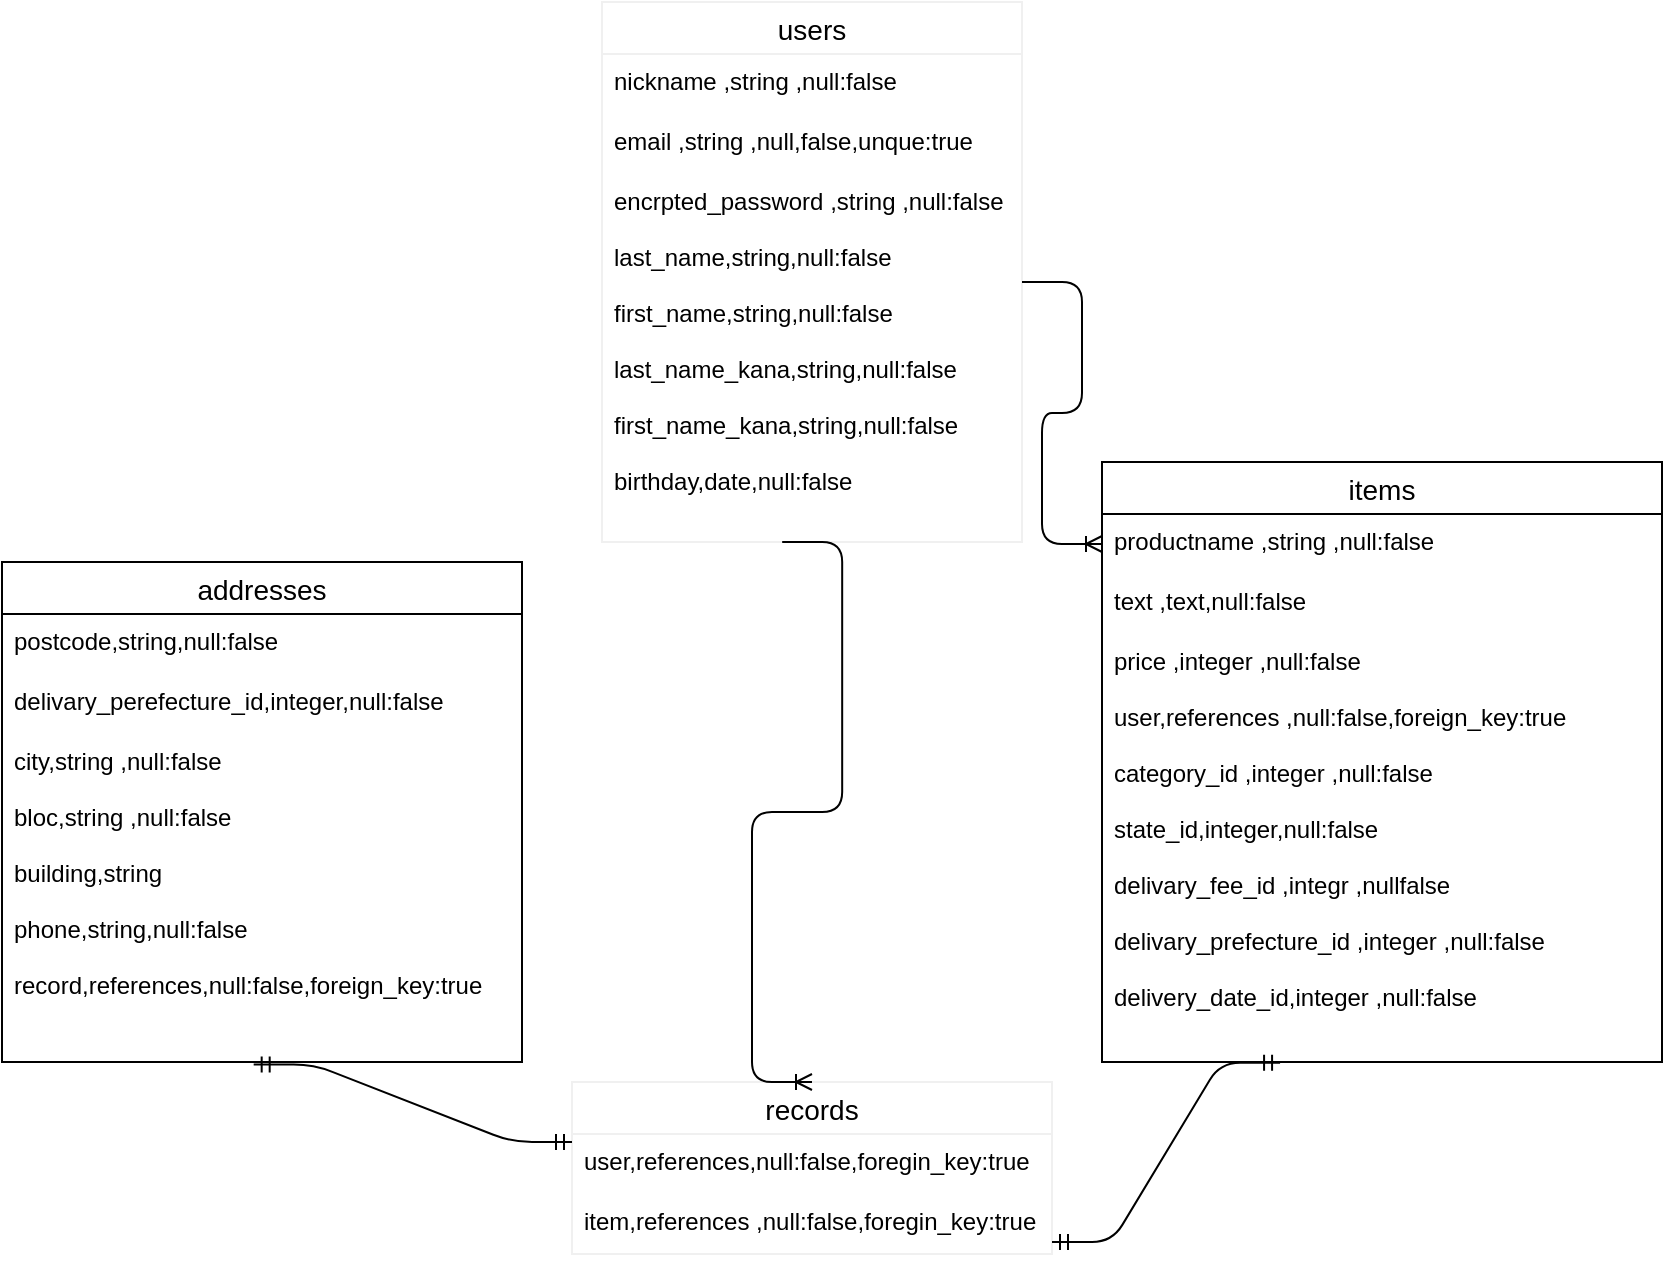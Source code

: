 <mxfile>
    <diagram id="Y5r9peVsJ0q9vcZss0R_" name="ページ1">
        <mxGraphModel dx="348" dy="1718" grid="1" gridSize="10" guides="1" tooltips="1" connect="1" arrows="1" fold="1" page="1" pageScale="1" pageWidth="827" pageHeight="1169" math="0" shadow="0">
            <root>
                <mxCell id="0"/>
                <mxCell id="1" parent="0"/>
                <mxCell id="AvC1nVBK0GeLXNqufEMX-75" value="users" style="swimlane;fontStyle=0;childLayout=stackLayout;horizontal=1;startSize=26;horizontalStack=0;resizeParent=1;resizeParentMax=0;resizeLast=0;collapsible=1;marginBottom=0;align=center;fontSize=14;strokeColor=#f0f0f0;" parent="1" vertex="1">
                    <mxGeometry x="310" y="-990" width="210" height="270" as="geometry"/>
                </mxCell>
                <mxCell id="AvC1nVBK0GeLXNqufEMX-76" value="nickname ,string ,null:false" style="text;strokeColor=none;fillColor=none;spacingLeft=4;spacingRight=4;overflow=hidden;rotatable=0;points=[[0,0.5],[1,0.5]];portConstraint=eastwest;fontSize=12;" parent="AvC1nVBK0GeLXNqufEMX-75" vertex="1">
                    <mxGeometry y="26" width="210" height="30" as="geometry"/>
                </mxCell>
                <mxCell id="AvC1nVBK0GeLXNqufEMX-77" value="email ,string ,null,false,unque:true" style="text;strokeColor=none;fillColor=none;spacingLeft=4;spacingRight=4;overflow=hidden;rotatable=0;points=[[0,0.5],[1,0.5]];portConstraint=eastwest;fontSize=12;" parent="AvC1nVBK0GeLXNqufEMX-75" vertex="1">
                    <mxGeometry y="56" width="210" height="30" as="geometry"/>
                </mxCell>
                <mxCell id="AvC1nVBK0GeLXNqufEMX-78" value="encrpted_password ,string ,null:false&#10;&#10;last_name,string,null:false&#10;&#10;first_name,string,null:false&#10;&#10;last_name_kana,string,null:false&#10;&#10;first_name_kana,string,null:false&#10;&#10;birthday,date,null:false&#10;" style="text;strokeColor=none;fillColor=none;spacingLeft=4;spacingRight=4;overflow=hidden;rotatable=0;points=[[0,0.5],[1,0.5]];portConstraint=eastwest;fontSize=12;" parent="AvC1nVBK0GeLXNqufEMX-75" vertex="1">
                    <mxGeometry y="86" width="210" height="184" as="geometry"/>
                </mxCell>
                <mxCell id="AvC1nVBK0GeLXNqufEMX-81" value="records" style="swimlane;fontStyle=0;childLayout=stackLayout;horizontal=1;startSize=26;horizontalStack=0;resizeParent=1;resizeParentMax=0;resizeLast=0;collapsible=1;marginBottom=0;align=center;fontSize=14;strokeColor=#f0f0f0;" parent="1" vertex="1">
                    <mxGeometry x="295" y="-450" width="240" height="86" as="geometry"/>
                </mxCell>
                <mxCell id="AvC1nVBK0GeLXNqufEMX-82" value="user,references,null:false,foregin_key:true" style="text;strokeColor=none;fillColor=none;spacingLeft=4;spacingRight=4;overflow=hidden;rotatable=0;points=[[0,0.5],[1,0.5]];portConstraint=eastwest;fontSize=12;" parent="AvC1nVBK0GeLXNqufEMX-81" vertex="1">
                    <mxGeometry y="26" width="240" height="30" as="geometry"/>
                </mxCell>
                <mxCell id="AvC1nVBK0GeLXNqufEMX-83" value="item,references ,null:false,foregin_key:true" style="text;strokeColor=none;fillColor=none;spacingLeft=4;spacingRight=4;overflow=hidden;rotatable=0;points=[[0,0.5],[1,0.5]];portConstraint=eastwest;fontSize=12;" parent="AvC1nVBK0GeLXNqufEMX-81" vertex="1">
                    <mxGeometry y="56" width="240" height="30" as="geometry"/>
                </mxCell>
                <mxCell id="AvC1nVBK0GeLXNqufEMX-93" value="addresses" style="swimlane;fontStyle=0;childLayout=stackLayout;horizontal=1;startSize=26;horizontalStack=0;resizeParent=1;resizeParentMax=0;resizeLast=0;collapsible=1;marginBottom=0;align=center;fontSize=14;fillColor=none;gradientColor=none;" parent="1" vertex="1">
                    <mxGeometry x="10" y="-710" width="260" height="250" as="geometry"/>
                </mxCell>
                <mxCell id="AvC1nVBK0GeLXNqufEMX-94" value="postcode,string,null:false" style="text;strokeColor=none;fillColor=none;spacingLeft=4;spacingRight=4;overflow=hidden;rotatable=0;points=[[0,0.5],[1,0.5]];portConstraint=eastwest;fontSize=12;" parent="AvC1nVBK0GeLXNqufEMX-93" vertex="1">
                    <mxGeometry y="26" width="260" height="30" as="geometry"/>
                </mxCell>
                <mxCell id="AvC1nVBK0GeLXNqufEMX-95" value="delivary_perefecture_id,integer,null:false" style="text;strokeColor=none;fillColor=none;spacingLeft=4;spacingRight=4;overflow=hidden;rotatable=0;points=[[0,0.5],[1,0.5]];portConstraint=eastwest;fontSize=12;" parent="AvC1nVBK0GeLXNqufEMX-93" vertex="1">
                    <mxGeometry y="56" width="260" height="30" as="geometry"/>
                </mxCell>
                <mxCell id="AvC1nVBK0GeLXNqufEMX-96" value="city,string ,null:false&#10;&#10;bloc,string ,null:false&#10;&#10;building,string&#10;&#10;phone,string,null:false&#10;&#10;record,references,null:false,foreign_key:true&#10;&#10;&#10;&#10;&#10;&#10;&#10;&#10;&#10;&#10;&#10;&#10;&#10;&#10;" style="text;strokeColor=none;fillColor=none;spacingLeft=4;spacingRight=4;overflow=hidden;rotatable=0;points=[[0,0.5],[1,0.5]];portConstraint=eastwest;fontSize=12;" parent="AvC1nVBK0GeLXNqufEMX-93" vertex="1">
                    <mxGeometry y="86" width="260" height="164" as="geometry"/>
                </mxCell>
                <mxCell id="AvC1nVBK0GeLXNqufEMX-103" value="items" style="swimlane;fontStyle=0;childLayout=stackLayout;horizontal=1;startSize=26;horizontalStack=0;resizeParent=1;resizeParentMax=0;resizeLast=0;collapsible=1;marginBottom=0;align=center;fontSize=14;fillColor=none;gradientColor=none;" parent="1" vertex="1">
                    <mxGeometry x="560" y="-760" width="280" height="300" as="geometry"/>
                </mxCell>
                <mxCell id="AvC1nVBK0GeLXNqufEMX-104" value="productname ,string ,null:false" style="text;strokeColor=none;fillColor=none;spacingLeft=4;spacingRight=4;overflow=hidden;rotatable=0;points=[[0,0.5],[1,0.5]];portConstraint=eastwest;fontSize=12;" parent="AvC1nVBK0GeLXNqufEMX-103" vertex="1">
                    <mxGeometry y="26" width="280" height="30" as="geometry"/>
                </mxCell>
                <mxCell id="AvC1nVBK0GeLXNqufEMX-105" value="text ,text,null:false" style="text;strokeColor=none;fillColor=none;spacingLeft=4;spacingRight=4;overflow=hidden;rotatable=0;points=[[0,0.5],[1,0.5]];portConstraint=eastwest;fontSize=12;" parent="AvC1nVBK0GeLXNqufEMX-103" vertex="1">
                    <mxGeometry y="56" width="280" height="30" as="geometry"/>
                </mxCell>
                <mxCell id="AvC1nVBK0GeLXNqufEMX-106" value="price ,integer ,null:false&#10;&#10;user,references ,null:false,foreign_key:true&#10;&#10;category_id ,integer ,null:false&#10;&#10;state_id,integer,null:false&#10;&#10;delivary_fee_id ,integr ,nullfalse&#10;&#10;delivary_prefecture_id ,integer ,null:false&#10;&#10;delivery_date_id,integer ,null:false&#10;&#10;&#10;&#10;&#10;" style="text;strokeColor=none;fillColor=none;spacingLeft=4;spacingRight=4;overflow=hidden;rotatable=0;points=[[0,0.5],[1,0.5]];portConstraint=eastwest;fontSize=12;" parent="AvC1nVBK0GeLXNqufEMX-103" vertex="1">
                    <mxGeometry y="86" width="280" height="214" as="geometry"/>
                </mxCell>
                <mxCell id="AvC1nVBK0GeLXNqufEMX-2" value="" style="edgeStyle=entityRelationEdgeStyle;fontSize=12;html=1;endArrow=ERoneToMany;" edge="1" parent="1" target="AvC1nVBK0GeLXNqufEMX-104">
                    <mxGeometry width="100" height="100" relative="1" as="geometry">
                        <mxPoint x="520" y="-850" as="sourcePoint"/>
                        <mxPoint x="620" y="-950" as="targetPoint"/>
                    </mxGeometry>
                </mxCell>
                <mxCell id="AvC1nVBK0GeLXNqufEMX-3" value="" style="edgeStyle=entityRelationEdgeStyle;fontSize=12;html=1;endArrow=ERoneToMany;exitX=0.429;exitY=1;exitDx=0;exitDy=0;exitPerimeter=0;entryX=0.5;entryY=0;entryDx=0;entryDy=0;" edge="1" parent="1" source="AvC1nVBK0GeLXNqufEMX-78" target="AvC1nVBK0GeLXNqufEMX-81">
                    <mxGeometry width="100" height="100" relative="1" as="geometry">
                        <mxPoint x="360" y="-584" as="sourcePoint"/>
                        <mxPoint x="460" y="-684" as="targetPoint"/>
                    </mxGeometry>
                </mxCell>
                <mxCell id="AvC1nVBK0GeLXNqufEMX-4" value="" style="edgeStyle=entityRelationEdgeStyle;fontSize=12;html=1;endArrow=ERmandOne;startArrow=ERmandOne;entryX=0.318;entryY=1.002;entryDx=0;entryDy=0;entryPerimeter=0;" edge="1" parent="1" target="AvC1nVBK0GeLXNqufEMX-106">
                    <mxGeometry width="100" height="100" relative="1" as="geometry">
                        <mxPoint x="535" y="-370" as="sourcePoint"/>
                        <mxPoint x="635" y="-470" as="targetPoint"/>
                    </mxGeometry>
                </mxCell>
                <mxCell id="AvC1nVBK0GeLXNqufEMX-5" value="" style="edgeStyle=entityRelationEdgeStyle;fontSize=12;html=1;endArrow=ERmandOne;startArrow=ERmandOne;exitX=0.484;exitY=1.008;exitDx=0;exitDy=0;exitPerimeter=0;" edge="1" parent="1" source="AvC1nVBK0GeLXNqufEMX-96">
                    <mxGeometry width="100" height="100" relative="1" as="geometry">
                        <mxPoint x="195" y="-320" as="sourcePoint"/>
                        <mxPoint x="295" y="-420" as="targetPoint"/>
                    </mxGeometry>
                </mxCell>
            </root>
        </mxGraphModel>
    </diagram>
</mxfile>